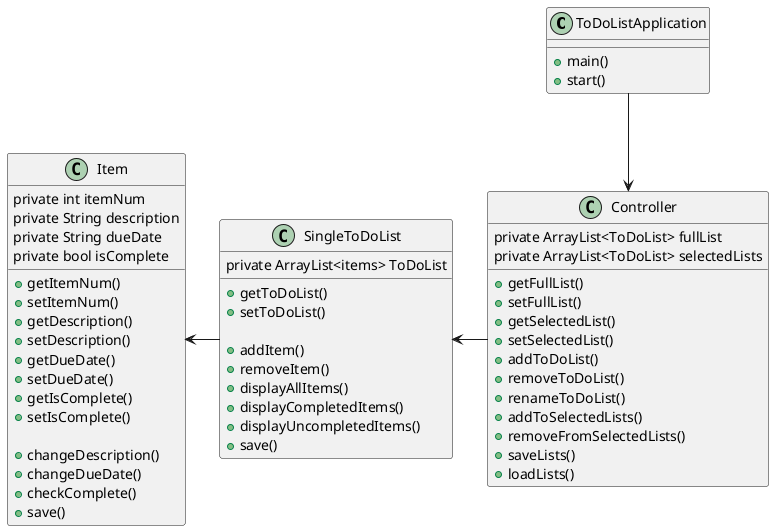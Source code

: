 @startuml
'https://plantuml.com/class-diagram

class ToDoListApplication{
+main()
+start()
}

ToDoListApplication --> Controller

class Controller{
private ArrayList<ToDoList> fullList
private ArrayList<ToDoList> selectedLists

+getFullList()
+setFullList()
+getSelectedList()
+setSelectedList()
+addToDoList()
+removeToDoList()
+renameToDoList()
+addToSelectedLists()
+removeFromSelectedLists()
+saveLists()
+loadLists()
}

SingleToDoList <- Controller

class SingleToDoList{
private ArrayList<items> ToDoList

+getToDoList()
+setToDoList()

+addItem()
+removeItem()
+displayAllItems()
+displayCompletedItems()
+displayUncompletedItems()
+save()
}

Item <- SingleToDoList

class Item{
private int itemNum
private String description
private String dueDate
private bool isComplete

+getItemNum()
+setItemNum()
+getDescription()
+setDescription()
+getDueDate()
+setDueDate()
+getIsComplete()
+setIsComplete()

+changeDescription()
+changeDueDate()
+checkComplete()
+save()

}
@enduml